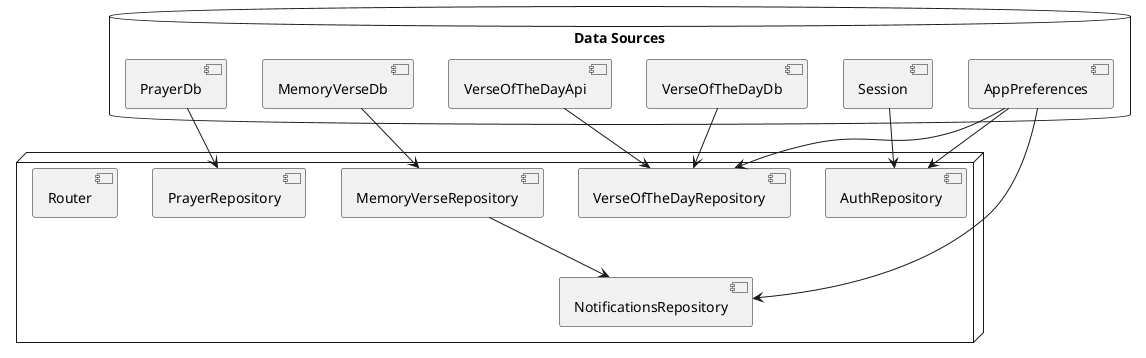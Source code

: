 @startuml

database "Data Sources" {
    [Session]
    [AppPreferences]
    [MemoryVerseDb]
    [PrayerDb]
    [VerseOfTheDayApi]
    [VerseOfTheDayDb]
}

node {
    [AuthRepository]
    [MemoryVerseRepository]
    [NotificationsRepository]
    [PrayerRepository]
    [VerseOfTheDayRepository]
    [Router]
}

Session --> AuthRepository
AppPreferences --> AuthRepository

MemoryVerseDb --> MemoryVerseRepository

MemoryVerseRepository --> NotificationsRepository
AppPreferences --> NotificationsRepository

PrayerDb --> PrayerRepository

AppPreferences --> VerseOfTheDayRepository
VerseOfTheDayApi --> VerseOfTheDayRepository
VerseOfTheDayDb --> VerseOfTheDayRepository

@enduml
